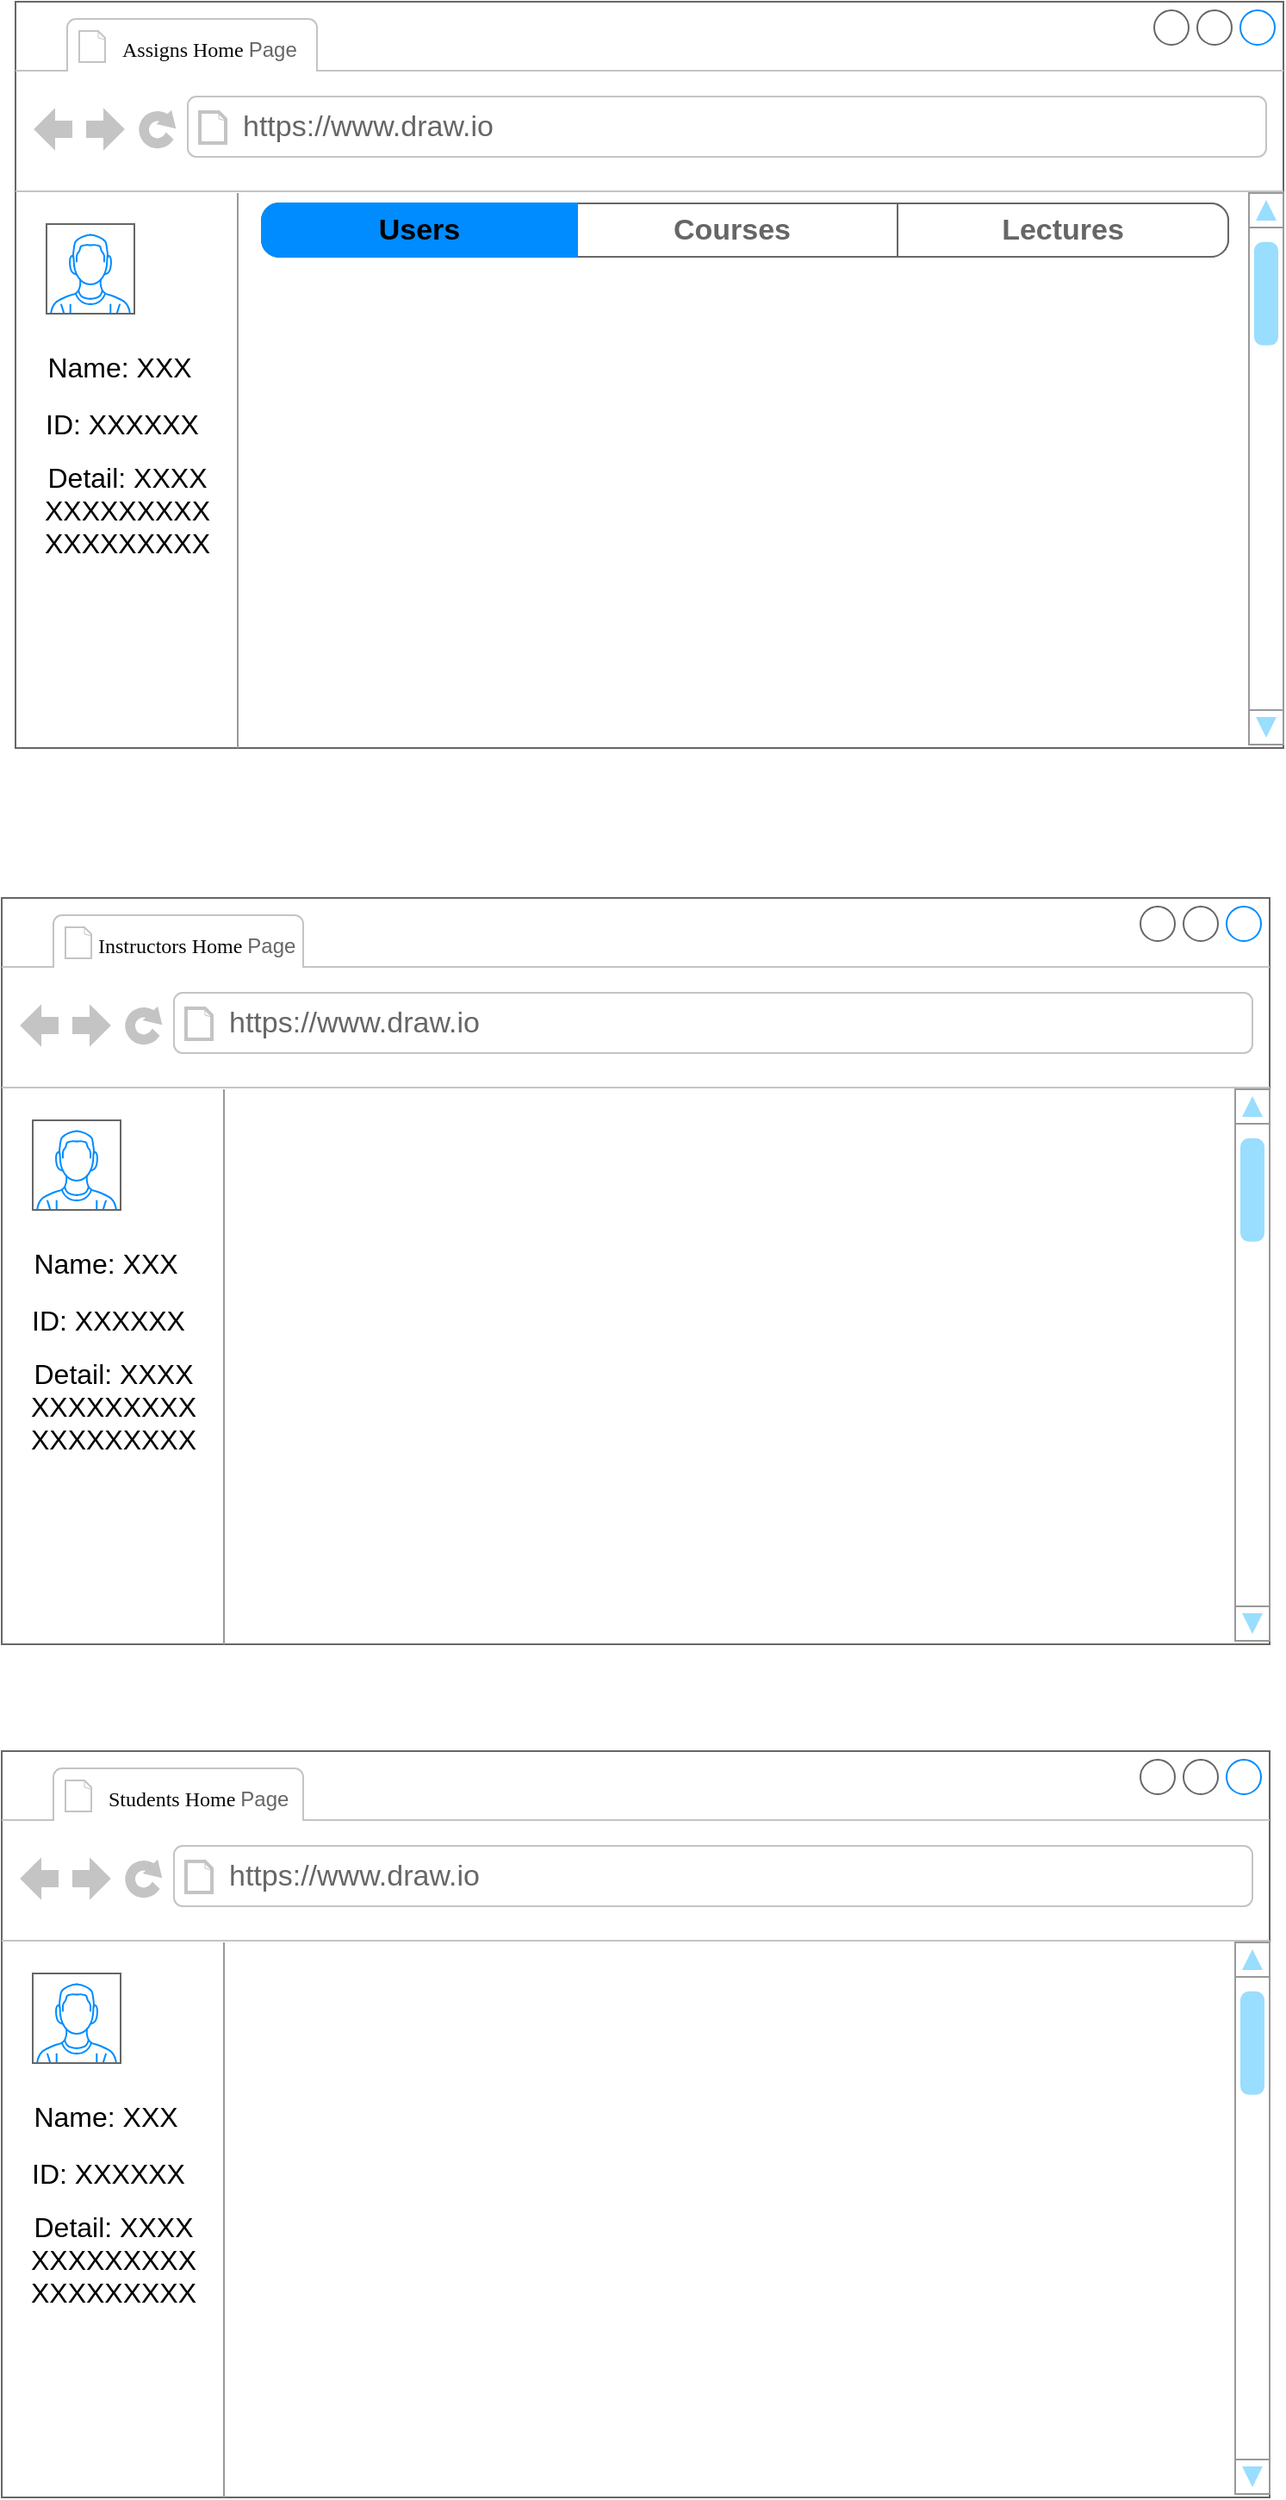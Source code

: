<mxfile version="24.1.0" type="github">
  <diagram name="第 1 页" id="_mK1rpeInKig8EZD3MZd">
    <mxGraphModel dx="1008" dy="1136" grid="0" gridSize="10" guides="1" tooltips="1" connect="1" arrows="1" fold="1" page="0" pageScale="1" pageWidth="827" pageHeight="1169" math="0" shadow="0">
      <root>
        <mxCell id="0" />
        <mxCell id="1" parent="0" />
        <mxCell id="ZrGJoh0EI-ShpoaBizYV-5" value="" style="strokeWidth=1;shadow=0;dashed=0;align=center;html=1;shape=mxgraph.mockup.containers.browserWindow;rSize=0;strokeColor=#666666;strokeColor2=#008cff;strokeColor3=#c4c4c4;mainText=,;recursiveResize=0;" parent="1" vertex="1">
          <mxGeometry x="-182" y="-20" width="736" height="433" as="geometry" />
        </mxCell>
        <mxCell id="ZrGJoh0EI-ShpoaBizYV-6" value="&lt;font style=&quot;font-size: 12px;&quot;&gt;&lt;span style=&quot;background-color: initial;&quot;&gt;&lt;span style=&quot;font-family: 宋体;&quot; class=&quot;15&quot;&gt;&lt;font color=&quot;#080808&quot; style=&quot;font-size: 12px;&quot; face=&quot;Times New Roman&quot;&gt;Assigns Home&amp;nbsp;&lt;/font&gt;&lt;/span&gt;&lt;/span&gt;Page&amp;nbsp;&lt;/font&gt;" style="strokeWidth=1;shadow=0;dashed=0;align=center;html=1;shape=mxgraph.mockup.containers.anchor;fontSize=17;fontColor=#666666;align=left;whiteSpace=wrap;" parent="ZrGJoh0EI-ShpoaBizYV-5" vertex="1">
          <mxGeometry x="60" y="14" width="224" height="26" as="geometry" />
        </mxCell>
        <mxCell id="ZrGJoh0EI-ShpoaBizYV-7" value="https://www.draw.io" style="strokeWidth=1;shadow=0;dashed=0;align=center;html=1;shape=mxgraph.mockup.containers.anchor;rSize=0;fontSize=17;fontColor=#666666;align=left;" parent="ZrGJoh0EI-ShpoaBizYV-5" vertex="1">
          <mxGeometry x="130" y="60" width="250" height="26" as="geometry" />
        </mxCell>
        <mxCell id="ZrGJoh0EI-ShpoaBizYV-10" value="" style="verticalLabelPosition=bottom;shadow=0;dashed=0;align=center;html=1;verticalAlign=top;strokeWidth=1;shape=mxgraph.mockup.containers.userMale;strokeColor=#666666;strokeColor2=#008cff;" parent="ZrGJoh0EI-ShpoaBizYV-5" vertex="1">
          <mxGeometry x="18" y="129" width="51" height="52" as="geometry" />
        </mxCell>
        <mxCell id="ZrGJoh0EI-ShpoaBizYV-11" value="" style="verticalLabelPosition=bottom;shadow=0;dashed=0;align=center;html=1;verticalAlign=top;strokeWidth=1;shape=mxgraph.mockup.markup.line;strokeColor=#999999;direction=north;" parent="ZrGJoh0EI-ShpoaBizYV-5" vertex="1">
          <mxGeometry x="119" y="111" width="20" height="322" as="geometry" />
        </mxCell>
        <mxCell id="ZrGJoh0EI-ShpoaBizYV-12" value="" style="verticalLabelPosition=bottom;shadow=0;dashed=0;align=center;html=1;verticalAlign=top;strokeWidth=1;shape=mxgraph.mockup.navigation.scrollBar;strokeColor=#999999;barPos=96.171;fillColor2=#99ddff;strokeColor2=none;direction=north;" parent="ZrGJoh0EI-ShpoaBizYV-5" vertex="1">
          <mxGeometry x="716" y="111" width="20" height="320" as="geometry" />
        </mxCell>
        <mxCell id="ZrGJoh0EI-ShpoaBizYV-13" value="Name: XXX" style="text;strokeColor=none;fillColor=none;html=1;align=center;verticalAlign=middle;whiteSpace=wrap;rounded=0;fontSize=16;" parent="ZrGJoh0EI-ShpoaBizYV-5" vertex="1">
          <mxGeometry x="2" y="197" width="117" height="30" as="geometry" />
        </mxCell>
        <mxCell id="ZrGJoh0EI-ShpoaBizYV-14" value="ID: XXXXXX" style="text;strokeColor=none;fillColor=none;html=1;align=center;verticalAlign=middle;whiteSpace=wrap;rounded=0;fontSize=16;" parent="ZrGJoh0EI-ShpoaBizYV-5" vertex="1">
          <mxGeometry x="8" y="230" width="108" height="30" as="geometry" />
        </mxCell>
        <mxCell id="ZrGJoh0EI-ShpoaBizYV-16" value="Detail: XXXX&lt;div&gt;XXXXX&lt;span style=&quot;background-color: initial;&quot;&gt;X&lt;/span&gt;&lt;span style=&quot;background-color: initial;&quot;&gt;X&lt;/span&gt;&lt;span style=&quot;background-color: initial;&quot;&gt;XX&lt;/span&gt;&lt;/div&gt;&lt;div&gt;&lt;span style=&quot;background-color: initial;&quot;&gt;XXXXXXXXX&lt;/span&gt;&lt;/div&gt;" style="text;strokeColor=none;fillColor=none;html=1;align=center;verticalAlign=middle;whiteSpace=wrap;rounded=0;fontSize=16;" parent="ZrGJoh0EI-ShpoaBizYV-5" vertex="1">
          <mxGeometry x="8" y="264" width="114" height="62" as="geometry" />
        </mxCell>
        <mxCell id="BWHUOpJET-gqt2DuxPi3-20" value="" style="strokeWidth=1;shadow=0;dashed=0;align=center;html=1;shape=mxgraph.mockup.rrect;rSize=10;fillColor=#ffffff;strokeColor=#666666;" vertex="1" parent="ZrGJoh0EI-ShpoaBizYV-5">
          <mxGeometry x="143" y="117" width="561" height="31" as="geometry" />
        </mxCell>
        <mxCell id="BWHUOpJET-gqt2DuxPi3-21" value="Courses" style="strokeColor=inherit;fillColor=inherit;gradientColor=inherit;strokeWidth=1;shadow=0;dashed=0;align=center;html=1;shape=mxgraph.mockup.rrect;rSize=0;fontSize=17;fontColor=#666666;fontStyle=1;resizeHeight=1;whiteSpace=wrap;" vertex="1" parent="BWHUOpJET-gqt2DuxPi3-20">
          <mxGeometry width="192" height="31" relative="1" as="geometry">
            <mxPoint x="177" as="offset" />
          </mxGeometry>
        </mxCell>
        <mxCell id="BWHUOpJET-gqt2DuxPi3-23" value="Lectures" style="strokeColor=inherit;fillColor=inherit;gradientColor=inherit;strokeWidth=1;shadow=0;dashed=0;align=center;html=1;shape=mxgraph.mockup.rightButton;rSize=10;fontSize=17;fontColor=#666666;fontStyle=1;resizeHeight=1;whiteSpace=wrap;" vertex="1" parent="BWHUOpJET-gqt2DuxPi3-20">
          <mxGeometry x="1" width="192" height="31" relative="1" as="geometry">
            <mxPoint x="-192" as="offset" />
          </mxGeometry>
        </mxCell>
        <mxCell id="BWHUOpJET-gqt2DuxPi3-24" value="&lt;font color=&quot;#000000&quot;&gt;Users&lt;/font&gt;" style="strokeWidth=1;shadow=0;dashed=0;align=center;html=1;shape=mxgraph.mockup.leftButton;rSize=10;fontSize=17;fontColor=#ffffff;fontStyle=1;fillColor=#008cff;strokeColor=#008cff;resizeHeight=1;whiteSpace=wrap;" vertex="1" parent="BWHUOpJET-gqt2DuxPi3-20">
          <mxGeometry width="183" height="31" relative="1" as="geometry" />
        </mxCell>
        <mxCell id="BWHUOpJET-gqt2DuxPi3-1" value="" style="strokeWidth=1;shadow=0;dashed=0;align=center;html=1;shape=mxgraph.mockup.containers.browserWindow;rSize=0;strokeColor=#666666;strokeColor2=#008cff;strokeColor3=#c4c4c4;mainText=,;recursiveResize=0;" vertex="1" parent="1">
          <mxGeometry x="-190" y="995" width="736" height="433" as="geometry" />
        </mxCell>
        <mxCell id="BWHUOpJET-gqt2DuxPi3-2" value="&lt;font style=&quot;font-size: 12px;&quot;&gt;&lt;span style=&quot;background-color: initial;&quot;&gt;&lt;span style=&quot;font-family: 宋体;&quot; class=&quot;15&quot;&gt;&lt;font color=&quot;#080808&quot; style=&quot;font-size: 12px;&quot; face=&quot;Times New Roman&quot;&gt;Students Home&amp;nbsp;&lt;/font&gt;&lt;/span&gt;&lt;/span&gt;Page&amp;nbsp;&lt;/font&gt;" style="strokeWidth=1;shadow=0;dashed=0;align=center;html=1;shape=mxgraph.mockup.containers.anchor;fontSize=17;fontColor=#666666;align=left;whiteSpace=wrap;" vertex="1" parent="BWHUOpJET-gqt2DuxPi3-1">
          <mxGeometry x="60" y="14" width="224" height="26" as="geometry" />
        </mxCell>
        <mxCell id="BWHUOpJET-gqt2DuxPi3-3" value="https://www.draw.io" style="strokeWidth=1;shadow=0;dashed=0;align=center;html=1;shape=mxgraph.mockup.containers.anchor;rSize=0;fontSize=17;fontColor=#666666;align=left;" vertex="1" parent="BWHUOpJET-gqt2DuxPi3-1">
          <mxGeometry x="130" y="60" width="250" height="26" as="geometry" />
        </mxCell>
        <mxCell id="BWHUOpJET-gqt2DuxPi3-4" value="" style="verticalLabelPosition=bottom;shadow=0;dashed=0;align=center;html=1;verticalAlign=top;strokeWidth=1;shape=mxgraph.mockup.containers.userMale;strokeColor=#666666;strokeColor2=#008cff;" vertex="1" parent="BWHUOpJET-gqt2DuxPi3-1">
          <mxGeometry x="18" y="129" width="51" height="52" as="geometry" />
        </mxCell>
        <mxCell id="BWHUOpJET-gqt2DuxPi3-5" value="" style="verticalLabelPosition=bottom;shadow=0;dashed=0;align=center;html=1;verticalAlign=top;strokeWidth=1;shape=mxgraph.mockup.markup.line;strokeColor=#999999;direction=north;" vertex="1" parent="BWHUOpJET-gqt2DuxPi3-1">
          <mxGeometry x="119" y="111" width="20" height="322" as="geometry" />
        </mxCell>
        <mxCell id="BWHUOpJET-gqt2DuxPi3-6" value="" style="verticalLabelPosition=bottom;shadow=0;dashed=0;align=center;html=1;verticalAlign=top;strokeWidth=1;shape=mxgraph.mockup.navigation.scrollBar;strokeColor=#999999;barPos=96.171;fillColor2=#99ddff;strokeColor2=none;direction=north;" vertex="1" parent="BWHUOpJET-gqt2DuxPi3-1">
          <mxGeometry x="716" y="111" width="20" height="320" as="geometry" />
        </mxCell>
        <mxCell id="BWHUOpJET-gqt2DuxPi3-7" value="Name: XXX" style="text;strokeColor=none;fillColor=none;html=1;align=center;verticalAlign=middle;whiteSpace=wrap;rounded=0;fontSize=16;" vertex="1" parent="BWHUOpJET-gqt2DuxPi3-1">
          <mxGeometry x="2" y="197" width="117" height="30" as="geometry" />
        </mxCell>
        <mxCell id="BWHUOpJET-gqt2DuxPi3-8" value="ID: XXXXXX" style="text;strokeColor=none;fillColor=none;html=1;align=center;verticalAlign=middle;whiteSpace=wrap;rounded=0;fontSize=16;" vertex="1" parent="BWHUOpJET-gqt2DuxPi3-1">
          <mxGeometry x="8" y="230" width="108" height="30" as="geometry" />
        </mxCell>
        <mxCell id="BWHUOpJET-gqt2DuxPi3-9" value="Detail: XXXX&lt;div&gt;XXXXX&lt;span style=&quot;background-color: initial;&quot;&gt;X&lt;/span&gt;&lt;span style=&quot;background-color: initial;&quot;&gt;X&lt;/span&gt;&lt;span style=&quot;background-color: initial;&quot;&gt;XX&lt;/span&gt;&lt;/div&gt;&lt;div&gt;&lt;span style=&quot;background-color: initial;&quot;&gt;XXXXXXXXX&lt;/span&gt;&lt;/div&gt;" style="text;strokeColor=none;fillColor=none;html=1;align=center;verticalAlign=middle;whiteSpace=wrap;rounded=0;fontSize=16;" vertex="1" parent="BWHUOpJET-gqt2DuxPi3-1">
          <mxGeometry x="8" y="264" width="114" height="62" as="geometry" />
        </mxCell>
        <mxCell id="BWHUOpJET-gqt2DuxPi3-10" value="" style="strokeWidth=1;shadow=0;dashed=0;align=center;html=1;shape=mxgraph.mockup.containers.browserWindow;rSize=0;strokeColor=#666666;strokeColor2=#008cff;strokeColor3=#c4c4c4;mainText=,;recursiveResize=0;" vertex="1" parent="1">
          <mxGeometry x="-190" y="500" width="736" height="433" as="geometry" />
        </mxCell>
        <mxCell id="BWHUOpJET-gqt2DuxPi3-11" value="&lt;font style=&quot;font-size: 12px;&quot;&gt;&lt;span style=&quot;background-color: initial;&quot;&gt;&lt;span style=&quot;font-family: 宋体;&quot; class=&quot;15&quot;&gt;&lt;font color=&quot;#080808&quot; style=&quot;font-size: 12px;&quot; face=&quot;Times New Roman&quot;&gt;Instructors Home&amp;nbsp;&lt;/font&gt;&lt;/span&gt;&lt;/span&gt;Page&amp;nbsp;&lt;/font&gt;" style="strokeWidth=1;shadow=0;dashed=0;align=center;html=1;shape=mxgraph.mockup.containers.anchor;fontSize=17;fontColor=#666666;align=left;whiteSpace=wrap;" vertex="1" parent="BWHUOpJET-gqt2DuxPi3-10">
          <mxGeometry x="54" y="14" width="224" height="26" as="geometry" />
        </mxCell>
        <mxCell id="BWHUOpJET-gqt2DuxPi3-12" value="https://www.draw.io" style="strokeWidth=1;shadow=0;dashed=0;align=center;html=1;shape=mxgraph.mockup.containers.anchor;rSize=0;fontSize=17;fontColor=#666666;align=left;" vertex="1" parent="BWHUOpJET-gqt2DuxPi3-10">
          <mxGeometry x="130" y="60" width="250" height="26" as="geometry" />
        </mxCell>
        <mxCell id="BWHUOpJET-gqt2DuxPi3-13" value="" style="verticalLabelPosition=bottom;shadow=0;dashed=0;align=center;html=1;verticalAlign=top;strokeWidth=1;shape=mxgraph.mockup.containers.userMale;strokeColor=#666666;strokeColor2=#008cff;" vertex="1" parent="BWHUOpJET-gqt2DuxPi3-10">
          <mxGeometry x="18" y="129" width="51" height="52" as="geometry" />
        </mxCell>
        <mxCell id="BWHUOpJET-gqt2DuxPi3-14" value="" style="verticalLabelPosition=bottom;shadow=0;dashed=0;align=center;html=1;verticalAlign=top;strokeWidth=1;shape=mxgraph.mockup.markup.line;strokeColor=#999999;direction=north;" vertex="1" parent="BWHUOpJET-gqt2DuxPi3-10">
          <mxGeometry x="119" y="111" width="20" height="322" as="geometry" />
        </mxCell>
        <mxCell id="BWHUOpJET-gqt2DuxPi3-15" value="" style="verticalLabelPosition=bottom;shadow=0;dashed=0;align=center;html=1;verticalAlign=top;strokeWidth=1;shape=mxgraph.mockup.navigation.scrollBar;strokeColor=#999999;barPos=96.171;fillColor2=#99ddff;strokeColor2=none;direction=north;" vertex="1" parent="BWHUOpJET-gqt2DuxPi3-10">
          <mxGeometry x="716" y="111" width="20" height="320" as="geometry" />
        </mxCell>
        <mxCell id="BWHUOpJET-gqt2DuxPi3-16" value="Name: XXX" style="text;strokeColor=none;fillColor=none;html=1;align=center;verticalAlign=middle;whiteSpace=wrap;rounded=0;fontSize=16;" vertex="1" parent="BWHUOpJET-gqt2DuxPi3-10">
          <mxGeometry x="2" y="197" width="117" height="30" as="geometry" />
        </mxCell>
        <mxCell id="BWHUOpJET-gqt2DuxPi3-17" value="ID: XXXXXX" style="text;strokeColor=none;fillColor=none;html=1;align=center;verticalAlign=middle;whiteSpace=wrap;rounded=0;fontSize=16;" vertex="1" parent="BWHUOpJET-gqt2DuxPi3-10">
          <mxGeometry x="8" y="230" width="108" height="30" as="geometry" />
        </mxCell>
        <mxCell id="BWHUOpJET-gqt2DuxPi3-18" value="Detail: XXXX&lt;div&gt;XXXXX&lt;span style=&quot;background-color: initial;&quot;&gt;X&lt;/span&gt;&lt;span style=&quot;background-color: initial;&quot;&gt;X&lt;/span&gt;&lt;span style=&quot;background-color: initial;&quot;&gt;XX&lt;/span&gt;&lt;/div&gt;&lt;div&gt;&lt;span style=&quot;background-color: initial;&quot;&gt;XXXXXXXXX&lt;/span&gt;&lt;/div&gt;" style="text;strokeColor=none;fillColor=none;html=1;align=center;verticalAlign=middle;whiteSpace=wrap;rounded=0;fontSize=16;" vertex="1" parent="BWHUOpJET-gqt2DuxPi3-10">
          <mxGeometry x="8" y="264" width="114" height="62" as="geometry" />
        </mxCell>
      </root>
    </mxGraphModel>
  </diagram>
</mxfile>
